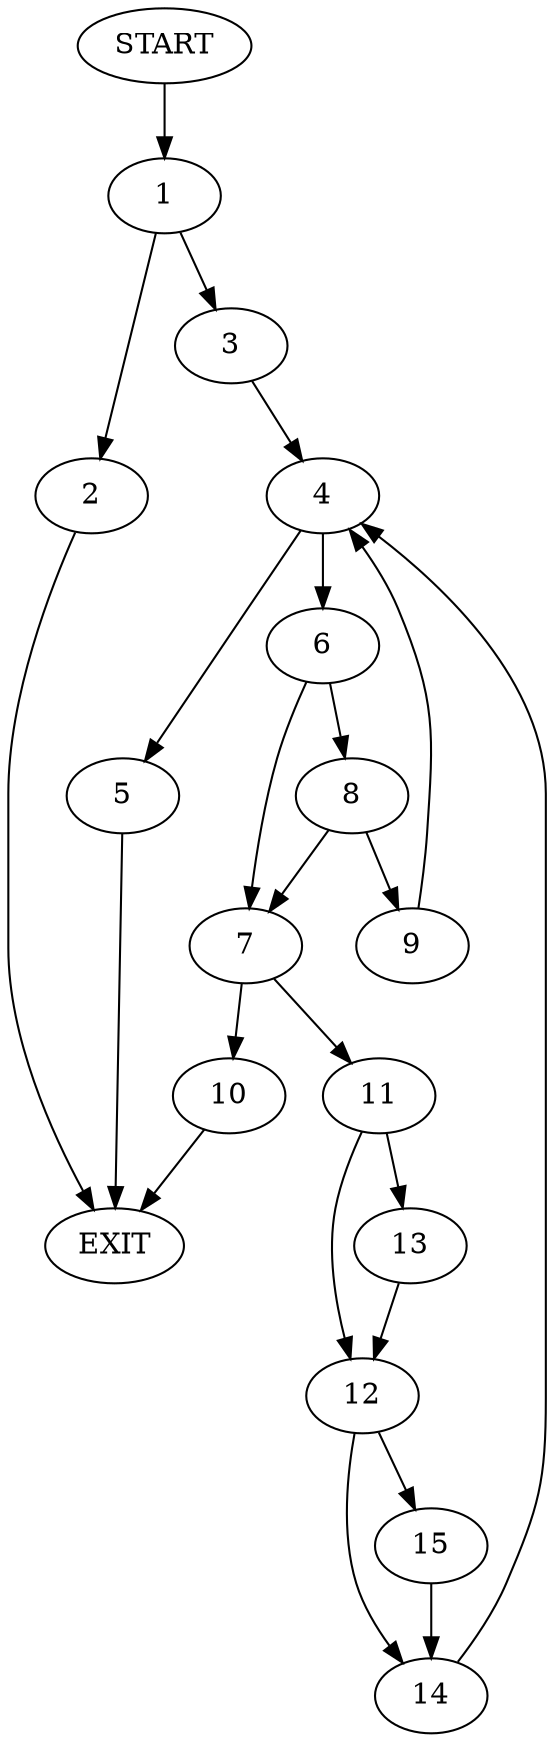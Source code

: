 digraph {
0 [label="START"]
16 [label="EXIT"]
0 -> 1
1 -> 2
1 -> 3
2 -> 16
3 -> 4
4 -> 5
4 -> 6
6 -> 7
6 -> 8
5 -> 16
8 -> 9
8 -> 7
7 -> 10
7 -> 11
9 -> 4
10 -> 16
11 -> 12
11 -> 13
12 -> 14
12 -> 15
13 -> 12
14 -> 4
15 -> 14
}
